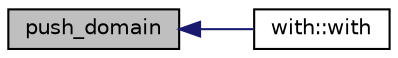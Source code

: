 digraph "push_domain"
{
  edge [fontname="Helvetica",fontsize="10",labelfontname="Helvetica",labelfontsize="10"];
  node [fontname="Helvetica",fontsize="10",shape=record];
  rankdir="LR";
  Node7854 [label="push_domain",height=0.2,width=0.4,color="black", fillcolor="grey75", style="filled", fontcolor="black"];
  Node7854 -> Node7855 [dir="back",color="midnightblue",fontsize="10",style="solid",fontname="Helvetica"];
  Node7855 [label="with::with",height=0.2,width=0.4,color="black", fillcolor="white", style="filled",URL="$d4/d10/classwith.html#a2542a5ac5af2d8c577d8b00d33adfa05"];
}
